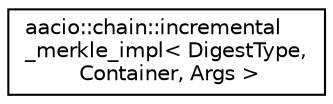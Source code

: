 digraph "Graphical Class Hierarchy"
{
  edge [fontname="Helvetica",fontsize="10",labelfontname="Helvetica",labelfontsize="10"];
  node [fontname="Helvetica",fontsize="10",shape=record];
  rankdir="LR";
  Node0 [label="aacio::chain::incremental\l_merkle_impl\< DigestType,\l Container, Args \>",height=0.2,width=0.4,color="black", fillcolor="white", style="filled",URL="$classaacio_1_1chain_1_1incremental__merkle__impl.html",tooltip="detail "];
}

